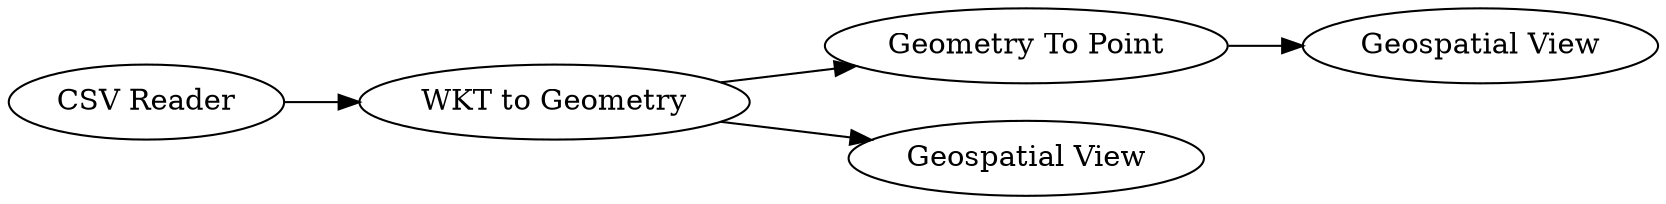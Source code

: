 digraph {
	2 [label="CSV Reader"]
	3 [label="WKT to Geometry"]
	4 [label="Geometry To Point"]
	6 [label="Geospatial View"]
	7 [label="Geospatial View"]
	2 -> 3
	3 -> 7
	3 -> 4
	4 -> 6
	rankdir=LR
}
